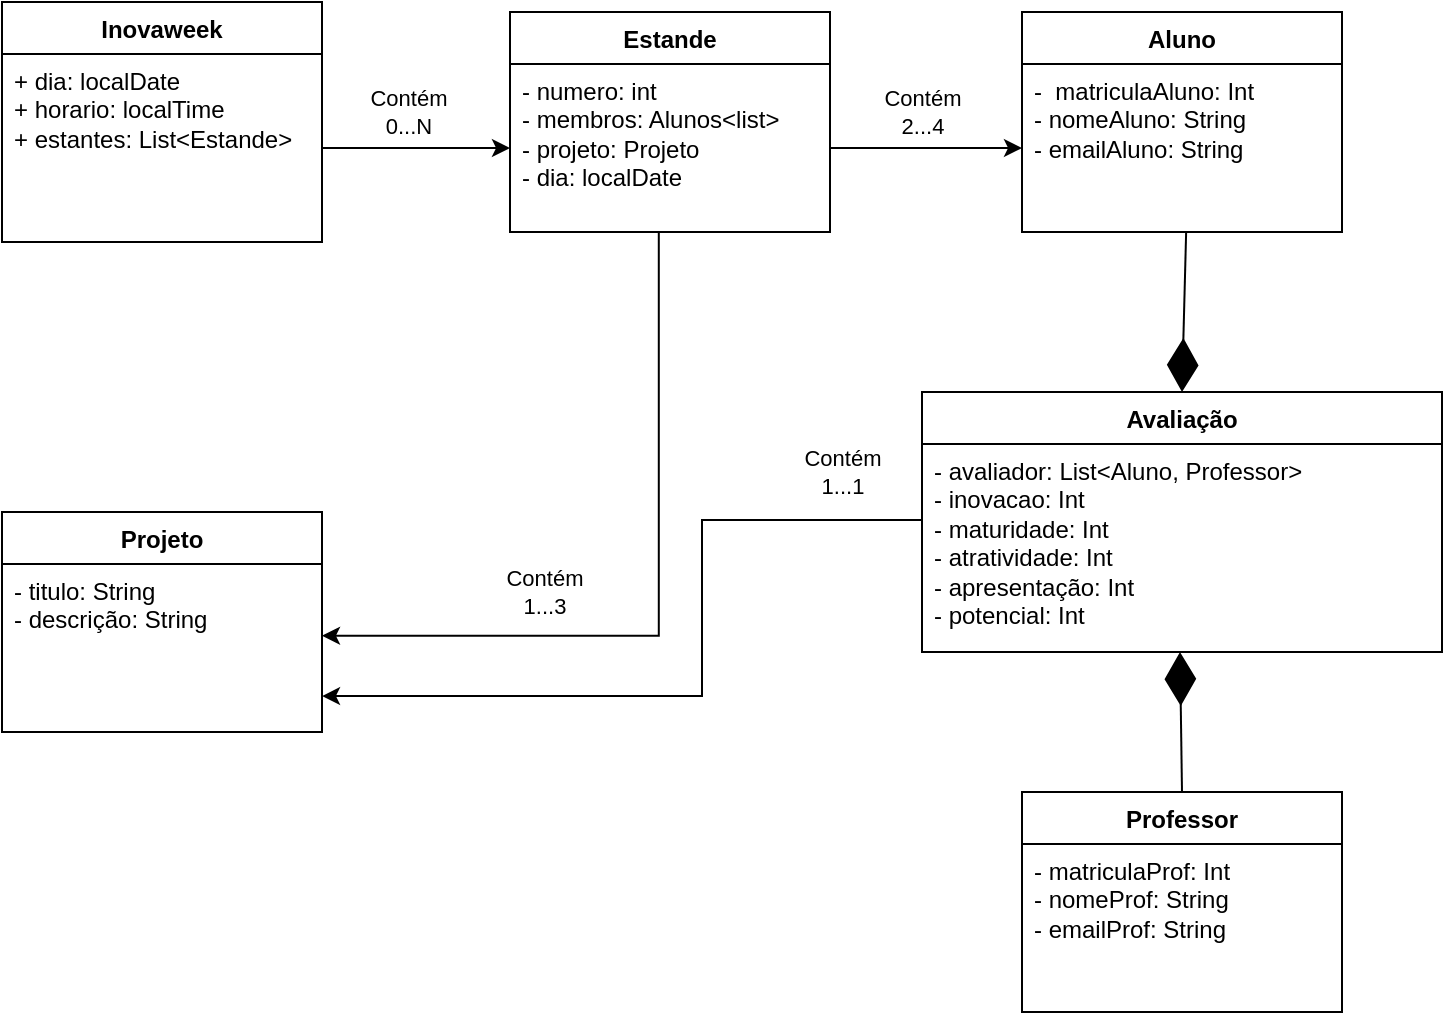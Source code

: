 <mxfile version="21.8.2" type="device">
  <diagram name="Página-1" id="uHXRjpHagwl1-OwoEn1I">
    <mxGraphModel dx="1434" dy="782" grid="1" gridSize="10" guides="1" tooltips="1" connect="1" arrows="1" fold="1" page="1" pageScale="1" pageWidth="827" pageHeight="1169" math="0" shadow="0">
      <root>
        <mxCell id="0" />
        <mxCell id="1" parent="0" />
        <mxCell id="pdnahJnKSuB2NxpgCFoO-1" value="Inovaweek" style="swimlane;fontStyle=1;align=center;verticalAlign=top;childLayout=stackLayout;horizontal=1;startSize=26;horizontalStack=0;resizeParent=1;resizeParentMax=0;resizeLast=0;collapsible=1;marginBottom=0;whiteSpace=wrap;html=1;" parent="1" vertex="1">
          <mxGeometry x="80" y="105" width="160" height="120" as="geometry" />
        </mxCell>
        <mxCell id="pdnahJnKSuB2NxpgCFoO-2" value="+ dia: localDate&lt;br&gt;+ horario: localTime&lt;br&gt;+ estantes: List&amp;lt;Estande&amp;gt;" style="text;strokeColor=none;fillColor=none;align=left;verticalAlign=top;spacingLeft=4;spacingRight=4;overflow=hidden;rotatable=0;points=[[0,0.5],[1,0.5]];portConstraint=eastwest;whiteSpace=wrap;html=1;" parent="pdnahJnKSuB2NxpgCFoO-1" vertex="1">
          <mxGeometry y="26" width="160" height="94" as="geometry" />
        </mxCell>
        <mxCell id="pdnahJnKSuB2NxpgCFoO-3" value="" style="line;strokeWidth=1;fillColor=none;align=left;verticalAlign=middle;spacingTop=-1;spacingLeft=3;spacingRight=3;rotatable=0;labelPosition=right;points=[];portConstraint=eastwest;strokeColor=inherit;" parent="pdnahJnKSuB2NxpgCFoO-1" vertex="1">
          <mxGeometry y="120" width="160" as="geometry" />
        </mxCell>
        <mxCell id="pdnahJnKSuB2NxpgCFoO-5" value="Estande" style="swimlane;fontStyle=1;align=center;verticalAlign=top;childLayout=stackLayout;horizontal=1;startSize=26;horizontalStack=0;resizeParent=1;resizeParentMax=0;resizeLast=0;collapsible=1;marginBottom=0;whiteSpace=wrap;html=1;" parent="1" vertex="1">
          <mxGeometry x="334" y="110" width="160" height="110" as="geometry" />
        </mxCell>
        <mxCell id="pdnahJnKSuB2NxpgCFoO-6" value="- numero: int&lt;br&gt;- membros: Alunos&amp;lt;list&amp;gt;&lt;br&gt;- projeto: Projeto&lt;br&gt;- dia: localDate" style="text;strokeColor=none;fillColor=none;align=left;verticalAlign=top;spacingLeft=4;spacingRight=4;overflow=hidden;rotatable=0;points=[[0,0.5],[1,0.5]];portConstraint=eastwest;whiteSpace=wrap;html=1;" parent="pdnahJnKSuB2NxpgCFoO-5" vertex="1">
          <mxGeometry y="26" width="160" height="84" as="geometry" />
        </mxCell>
        <mxCell id="pdnahJnKSuB2NxpgCFoO-7" value="" style="line;strokeWidth=1;fillColor=none;align=left;verticalAlign=middle;spacingTop=-1;spacingLeft=3;spacingRight=3;rotatable=0;labelPosition=right;points=[];portConstraint=eastwest;strokeColor=inherit;" parent="pdnahJnKSuB2NxpgCFoO-5" vertex="1">
          <mxGeometry y="110" width="160" as="geometry" />
        </mxCell>
        <mxCell id="UYfBCfIZv0lYoZOQ-u8--18" value="Aluno" style="swimlane;fontStyle=1;align=center;verticalAlign=top;childLayout=stackLayout;horizontal=1;startSize=26;horizontalStack=0;resizeParent=1;resizeParentMax=0;resizeLast=0;collapsible=1;marginBottom=0;whiteSpace=wrap;html=1;" parent="1" vertex="1">
          <mxGeometry x="590" y="110" width="160" height="110" as="geometry" />
        </mxCell>
        <mxCell id="UYfBCfIZv0lYoZOQ-u8--19" value="-&amp;nbsp; matriculaAluno: Int&lt;br&gt;- nomeAluno: String&lt;br&gt;- emailAluno: String" style="text;strokeColor=none;fillColor=none;align=left;verticalAlign=top;spacingLeft=4;spacingRight=4;overflow=hidden;rotatable=0;points=[[0,0.5],[1,0.5]];portConstraint=eastwest;whiteSpace=wrap;html=1;" parent="UYfBCfIZv0lYoZOQ-u8--18" vertex="1">
          <mxGeometry y="26" width="160" height="84" as="geometry" />
        </mxCell>
        <mxCell id="UYfBCfIZv0lYoZOQ-u8--23" value="Professor" style="swimlane;fontStyle=1;align=center;verticalAlign=top;childLayout=stackLayout;horizontal=1;startSize=26;horizontalStack=0;resizeParent=1;resizeParentMax=0;resizeLast=0;collapsible=1;marginBottom=0;whiteSpace=wrap;html=1;" parent="1" vertex="1">
          <mxGeometry x="590" y="500" width="160" height="110" as="geometry" />
        </mxCell>
        <mxCell id="UYfBCfIZv0lYoZOQ-u8--24" value="- matriculaProf: Int&lt;br&gt;- nomeProf: String&lt;br&gt;- emailProf: String" style="text;strokeColor=none;fillColor=none;align=left;verticalAlign=top;spacingLeft=4;spacingRight=4;overflow=hidden;rotatable=0;points=[[0,0.5],[1,0.5]];portConstraint=eastwest;whiteSpace=wrap;html=1;" parent="UYfBCfIZv0lYoZOQ-u8--23" vertex="1">
          <mxGeometry y="26" width="160" height="84" as="geometry" />
        </mxCell>
        <mxCell id="UYfBCfIZv0lYoZOQ-u8--25" value="Projeto" style="swimlane;fontStyle=1;align=center;verticalAlign=top;childLayout=stackLayout;horizontal=1;startSize=26;horizontalStack=0;resizeParent=1;resizeParentMax=0;resizeLast=0;collapsible=1;marginBottom=0;whiteSpace=wrap;html=1;" parent="1" vertex="1">
          <mxGeometry x="80" y="360" width="160" height="110" as="geometry" />
        </mxCell>
        <mxCell id="UYfBCfIZv0lYoZOQ-u8--26" value="- titulo: String&lt;br&gt;- descrição: String" style="text;strokeColor=none;fillColor=none;align=left;verticalAlign=top;spacingLeft=4;spacingRight=4;overflow=hidden;rotatable=0;points=[[0,0.5],[1,0.5]];portConstraint=eastwest;whiteSpace=wrap;html=1;" parent="UYfBCfIZv0lYoZOQ-u8--25" vertex="1">
          <mxGeometry y="26" width="160" height="84" as="geometry" />
        </mxCell>
        <mxCell id="UYfBCfIZv0lYoZOQ-u8--27" value="Avaliação" style="swimlane;fontStyle=1;align=center;verticalAlign=top;childLayout=stackLayout;horizontal=1;startSize=26;horizontalStack=0;resizeParent=1;resizeParentMax=0;resizeLast=0;collapsible=1;marginBottom=0;whiteSpace=wrap;html=1;" parent="1" vertex="1">
          <mxGeometry x="540" y="300" width="260" height="130" as="geometry" />
        </mxCell>
        <mxCell id="UYfBCfIZv0lYoZOQ-u8--28" value="- avaliador: List&amp;lt;Aluno, Professor&amp;gt;&lt;br&gt;- inovacao: Int&lt;br&gt;- maturidade: Int&lt;br&gt;- atratividade: Int&lt;br&gt;- apresentação: Int&lt;br&gt;- potencial: Int" style="text;strokeColor=none;fillColor=none;align=left;verticalAlign=top;spacingLeft=4;spacingRight=4;overflow=hidden;rotatable=0;points=[[0,0.5],[1,0.5]];portConstraint=eastwest;whiteSpace=wrap;html=1;" parent="UYfBCfIZv0lYoZOQ-u8--27" vertex="1">
          <mxGeometry y="26" width="260" height="104" as="geometry" />
        </mxCell>
        <mxCell id="phCz-1oBKO3P8ABOs6JW-14" value="" style="endArrow=diamondThin;endFill=1;endSize=24;html=1;rounded=0;exitX=0.5;exitY=0;exitDx=0;exitDy=0;entryX=0.5;entryY=0;entryDx=0;entryDy=0;" edge="1" parent="UYfBCfIZv0lYoZOQ-u8--27" source="UYfBCfIZv0lYoZOQ-u8--23">
          <mxGeometry width="160" relative="1" as="geometry">
            <mxPoint x="131" y="50" as="sourcePoint" />
            <mxPoint x="129" y="130" as="targetPoint" />
          </mxGeometry>
        </mxCell>
        <mxCell id="phCz-1oBKO3P8ABOs6JW-4" style="edgeStyle=orthogonalEdgeStyle;rounded=0;orthogonalLoop=1;jettySize=auto;html=1;entryX=0.589;entryY=0.017;entryDx=0;entryDy=0;entryPerimeter=0;exitX=0.465;exitY=0;exitDx=0;exitDy=0;exitPerimeter=0;" edge="1" parent="1" source="pdnahJnKSuB2NxpgCFoO-7">
          <mxGeometry relative="1" as="geometry">
            <mxPoint x="435.76" y="280" as="sourcePoint" />
            <mxPoint x="240" y="421.87" as="targetPoint" />
            <Array as="points">
              <mxPoint x="408" y="422" />
            </Array>
          </mxGeometry>
        </mxCell>
        <mxCell id="phCz-1oBKO3P8ABOs6JW-5" value="Contém&lt;br&gt;1...3" style="edgeLabel;html=1;align=center;verticalAlign=middle;resizable=0;points=[];" vertex="1" connectable="0" parent="phCz-1oBKO3P8ABOs6JW-4">
          <mxGeometry x="0.407" relative="1" as="geometry">
            <mxPoint x="1" y="-22" as="offset" />
          </mxGeometry>
        </mxCell>
        <mxCell id="phCz-1oBKO3P8ABOs6JW-9" style="edgeStyle=orthogonalEdgeStyle;rounded=0;orthogonalLoop=1;jettySize=auto;html=1;entryX=0;entryY=0.5;entryDx=0;entryDy=0;" edge="1" parent="1" source="pdnahJnKSuB2NxpgCFoO-2" target="pdnahJnKSuB2NxpgCFoO-6">
          <mxGeometry relative="1" as="geometry" />
        </mxCell>
        <mxCell id="phCz-1oBKO3P8ABOs6JW-10" value="Contém&lt;br&gt;0...N" style="edgeLabel;html=1;align=center;verticalAlign=middle;resizable=0;points=[];" vertex="1" connectable="0" parent="phCz-1oBKO3P8ABOs6JW-9">
          <mxGeometry x="-0.096" y="-2" relative="1" as="geometry">
            <mxPoint y="-20" as="offset" />
          </mxGeometry>
        </mxCell>
        <mxCell id="phCz-1oBKO3P8ABOs6JW-11" style="edgeStyle=orthogonalEdgeStyle;rounded=0;orthogonalLoop=1;jettySize=auto;html=1;entryX=0;entryY=0.5;entryDx=0;entryDy=0;" edge="1" parent="1" source="pdnahJnKSuB2NxpgCFoO-6" target="UYfBCfIZv0lYoZOQ-u8--19">
          <mxGeometry relative="1" as="geometry" />
        </mxCell>
        <mxCell id="phCz-1oBKO3P8ABOs6JW-12" value="Contém&lt;br&gt;2...4" style="edgeLabel;html=1;align=center;verticalAlign=middle;resizable=0;points=[];" vertex="1" connectable="0" parent="phCz-1oBKO3P8ABOs6JW-11">
          <mxGeometry x="0.167" y="2" relative="1" as="geometry">
            <mxPoint x="-10" y="-16" as="offset" />
          </mxGeometry>
        </mxCell>
        <mxCell id="phCz-1oBKO3P8ABOs6JW-13" value="" style="endArrow=diamondThin;endFill=1;endSize=24;html=1;rounded=0;exitX=0.513;exitY=0.996;exitDx=0;exitDy=0;exitPerimeter=0;entryX=0.5;entryY=0;entryDx=0;entryDy=0;" edge="1" parent="1" source="UYfBCfIZv0lYoZOQ-u8--19" target="UYfBCfIZv0lYoZOQ-u8--27">
          <mxGeometry width="160" relative="1" as="geometry">
            <mxPoint x="620" y="250" as="sourcePoint" />
            <mxPoint x="780" y="250" as="targetPoint" />
          </mxGeometry>
        </mxCell>
        <mxCell id="phCz-1oBKO3P8ABOs6JW-15" style="edgeStyle=orthogonalEdgeStyle;rounded=0;orthogonalLoop=1;jettySize=auto;html=1;entryX=1;entryY=0.786;entryDx=0;entryDy=0;entryPerimeter=0;" edge="1" parent="1" target="UYfBCfIZv0lYoZOQ-u8--26">
          <mxGeometry relative="1" as="geometry">
            <mxPoint x="540" y="360" as="sourcePoint" />
            <mxPoint x="265.56" y="541.98" as="targetPoint" />
            <Array as="points">
              <mxPoint x="430" y="364" />
              <mxPoint x="430" y="452" />
            </Array>
          </mxGeometry>
        </mxCell>
        <mxCell id="phCz-1oBKO3P8ABOs6JW-16" value="Contém&lt;br&gt;1...1" style="edgeLabel;html=1;align=center;verticalAlign=middle;resizable=0;points=[];" vertex="1" connectable="0" parent="phCz-1oBKO3P8ABOs6JW-15">
          <mxGeometry x="0.153" y="2" relative="1" as="geometry">
            <mxPoint x="94" y="-114" as="offset" />
          </mxGeometry>
        </mxCell>
      </root>
    </mxGraphModel>
  </diagram>
</mxfile>
